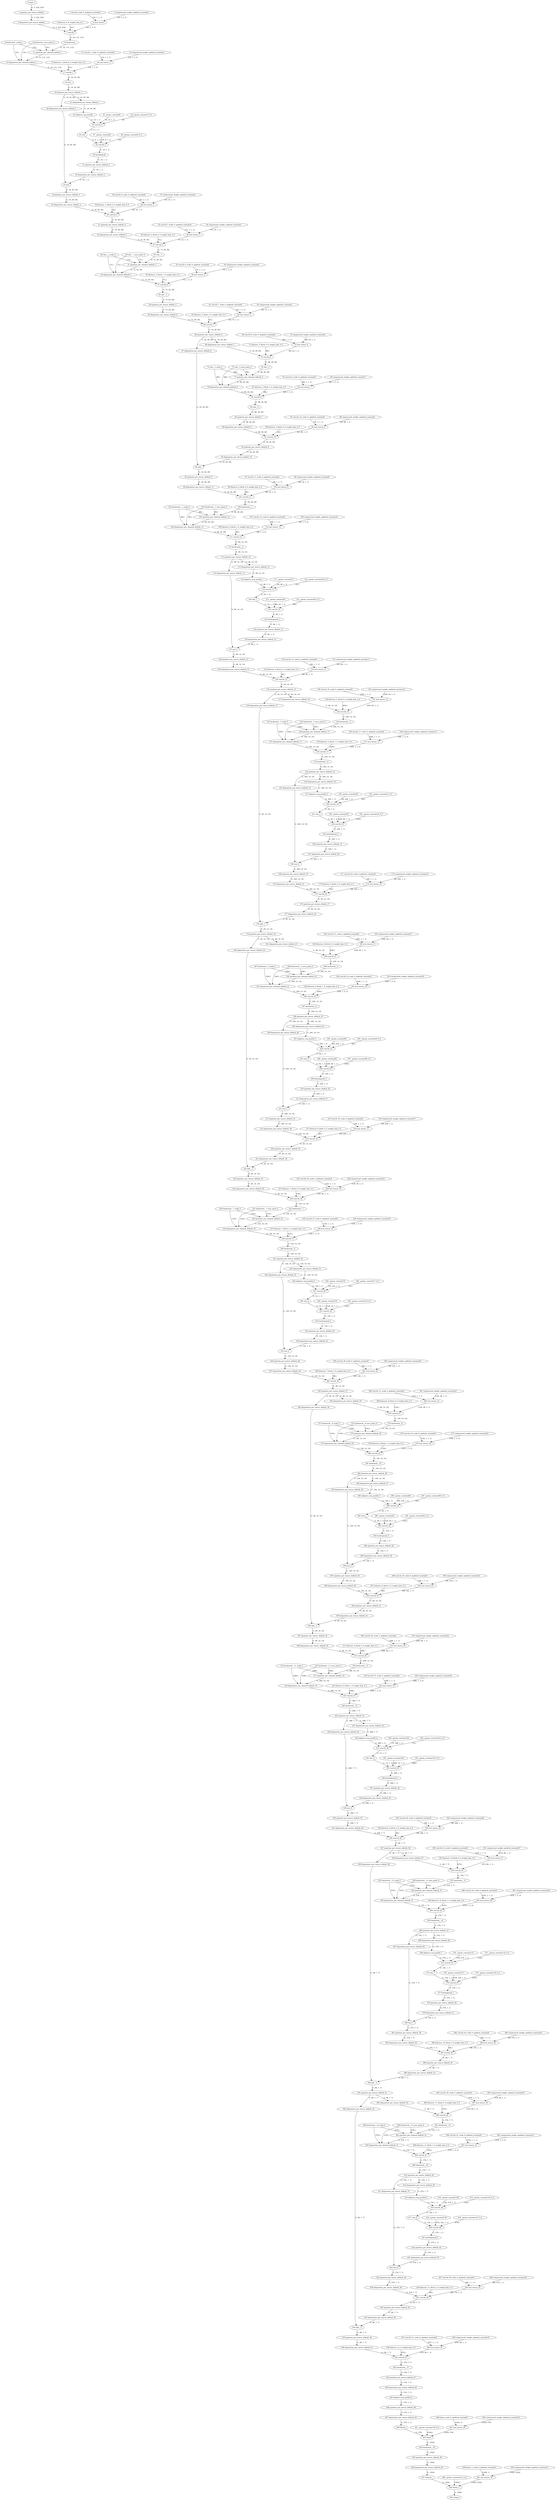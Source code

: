 strict digraph  {
"0 arg0_1" [id=0, type=input];
"1 quantize_per_tensor_default" [id=1, type=quantize_per_tensor];
"2 dequantize_per_tensor_default" [id=2, type=dequantize_per_tensor];
"3 conv2d_scale_0_updated_constant0" [id=3, type=get_attr];
"4 compressed_weight_updated_constant0" [id=4, type=get_attr];
"5 features_0_0_weight_bias_0_0" [id=5, type=get_attr];
"6 mul_tensor" [id=6, type=mul];
"7 conv2d" [id=7, type=conv2d];
"8 hardswish__scale_0" [id=8, type=get_attr];
"9 hardswish__zero_point_0" [id=9, type=get_attr];
"10 hardswish_" [id=10, type=hardswish_];
"11 quantize_per_channel_default_1" [id=11, type=quantize_per_channel];
"12 dequantize_per_channel_default_1" [id=12, type=dequantize_per_channel];
"13 conv2d_1_scale_0_updated_constant0" [id=13, type=get_attr];
"14 compressed_weight_updated_constant1" [id=14, type=get_attr];
"15 features_1_block_0_0_weight_bias_0_0" [id=15, type=get_attr];
"16 mul_tensor_1" [id=16, type=mul];
"17 conv2d_1" [id=17, type=conv2d];
"18 relu_" [id=18, type=relu_];
"19 quantize_per_tensor_default_1" [id=19, type=quantize_per_tensor];
"20 dequantize_per_tensor_default_2" [id=20, type=dequantize_per_tensor];
"21 dequantize_per_tensor_default_1" [id=21, type=dequantize_per_tensor];
"22 adaptive_avg_pool2d" [id=22, type=adaptive_avg_pool2d];
"23 _param_constant6" [id=23, type=get_attr];
"24 _param_constant7_0_0" [id=24, type=get_attr];
"25 conv2d_2" [id=25, type=conv2d];
"26 relu" [id=26, type=relu];
"27 _param_constant8" [id=27, type=get_attr];
"28 _param_constant9_0_0" [id=28, type=get_attr];
"29 conv2d_3" [id=29, type=conv2d];
"30 hardsigmoid" [id=30, type=hardsigmoid];
"31 quantize_per_tensor_default_2" [id=31, type=quantize_per_tensor];
"32 dequantize_per_tensor_default_3" [id=32, type=dequantize_per_tensor];
"33 mul" [id=33, type=mul];
"34 quantize_per_tensor_default_3" [id=34, type=quantize_per_tensor];
"35 dequantize_per_tensor_default_4" [id=35, type=dequantize_per_tensor];
"36 conv2d_4_scale_0_updated_constant0" [id=36, type=get_attr];
"37 compressed_weight_updated_constant2" [id=37, type=get_attr];
"38 features_1_block_2_0_weight_bias_0_0" [id=38, type=get_attr];
"39 mul_tensor_2" [id=39, type=mul];
"40 conv2d_4" [id=40, type=conv2d];
"41 quantize_per_tensor_default_4" [id=41, type=quantize_per_tensor];
"42 dequantize_per_tensor_default_5" [id=42, type=dequantize_per_tensor];
"43 conv2d_5_scale_0_updated_constant0" [id=43, type=get_attr];
"44 compressed_weight_updated_constant3" [id=44, type=get_attr];
"45 features_2_block_0_0_weight_bias_0_0" [id=45, type=get_attr];
"46 mul_tensor_3" [id=46, type=mul];
"47 conv2d_5" [id=47, type=conv2d];
"48 relu__1_scale_0" [id=48, type=get_attr];
"49 relu__1_zero_point_0" [id=49, type=get_attr];
"50 relu__1" [id=50, type=relu_];
"51 quantize_per_channel_default_5" [id=51, type=quantize_per_channel];
"52 dequantize_per_channel_default_5" [id=52, type=dequantize_per_channel];
"53 conv2d_6_scale_0_updated_constant0" [id=53, type=get_attr];
"54 compressed_weight_updated_constant4" [id=54, type=get_attr];
"55 features_2_block_1_0_weight_bias_0_0" [id=55, type=get_attr];
"56 mul_tensor_4" [id=56, type=mul];
"57 conv2d_6" [id=57, type=conv2d];
"58 relu__2" [id=58, type=relu_];
"59 quantize_per_tensor_default_5" [id=59, type=quantize_per_tensor];
"60 dequantize_per_tensor_default_6" [id=60, type=dequantize_per_tensor];
"61 conv2d_7_scale_0_updated_constant0" [id=61, type=get_attr];
"62 compressed_weight_updated_constant5" [id=62, type=get_attr];
"63 features_2_block_2_0_weight_bias_0_0" [id=63, type=get_attr];
"64 mul_tensor_5" [id=64, type=mul];
"65 conv2d_7" [id=65, type=conv2d];
"66 quantize_per_tensor_default_6" [id=66, type=quantize_per_tensor];
"67 dequantize_per_tensor_default_8" [id=67, type=dequantize_per_tensor];
"68 dequantize_per_tensor_default_7" [id=68, type=dequantize_per_tensor];
"69 conv2d_8_scale_0_updated_constant0" [id=69, type=get_attr];
"70 compressed_weight_updated_constant6" [id=70, type=get_attr];
"71 features_3_block_0_0_weight_bias_0_0" [id=71, type=get_attr];
"72 mul_tensor_6" [id=72, type=mul];
"73 conv2d_8" [id=73, type=conv2d];
"74 relu__3_scale_0" [id=74, type=get_attr];
"75 relu__3_zero_point_0" [id=75, type=get_attr];
"76 relu__3" [id=76, type=relu_];
"77 quantize_per_channel_default_9" [id=77, type=quantize_per_channel];
"78 dequantize_per_channel_default_9" [id=78, type=dequantize_per_channel];
"79 conv2d_9_scale_0_updated_constant0" [id=79, type=get_attr];
"80 compressed_weight_updated_constant7" [id=80, type=get_attr];
"81 features_3_block_1_0_weight_bias_0_0" [id=81, type=get_attr];
"82 mul_tensor_7" [id=82, type=mul];
"83 conv2d_9" [id=83, type=conv2d];
"84 relu__4" [id=84, type=relu_];
"85 quantize_per_tensor_default_7" [id=85, type=quantize_per_tensor];
"86 dequantize_per_tensor_default_9" [id=86, type=dequantize_per_tensor];
"87 conv2d_10_scale_0_updated_constant0" [id=87, type=get_attr];
"88 compressed_weight_updated_constant8" [id=88, type=get_attr];
"89 features_3_block_2_0_weight_bias_0_0" [id=89, type=get_attr];
"90 mul_tensor_8" [id=90, type=mul];
"91 conv2d_10" [id=91, type=conv2d];
"92 quantize_per_tensor_default_8" [id=92, type=quantize_per_tensor];
"93 dequantize_per_tensor_default_10" [id=93, type=dequantize_per_tensor];
"94 add_" [id=94, type=add_];
"95 quantize_per_tensor_default_9" [id=95, type=quantize_per_tensor];
"96 dequantize_per_tensor_default_11" [id=96, type=dequantize_per_tensor];
"97 conv2d_11_scale_0_updated_constant0" [id=97, type=get_attr];
"98 compressed_weight_updated_constant9" [id=98, type=get_attr];
"99 features_4_block_0_0_weight_bias_0_0" [id=99, type=get_attr];
"100 mul_tensor_9" [id=100, type=mul];
"101 conv2d_11" [id=101, type=conv2d];
"102 hardswish__1_scale_0" [id=102, type=get_attr];
"103 hardswish__1_zero_point_0" [id=103, type=get_attr];
"104 hardswish__1" [id=104, type=hardswish_];
"105 quantize_per_channel_default_13" [id=105, type=quantize_per_channel];
"106 dequantize_per_channel_default_13" [id=106, type=dequantize_per_channel];
"107 conv2d_12_scale_0_updated_constant0" [id=107, type=get_attr];
"108 compressed_weight_updated_constant10" [id=108, type=get_attr];
"109 features_4_block_1_0_weight_bias_0_0" [id=109, type=get_attr];
"110 mul_tensor_10" [id=110, type=mul];
"111 conv2d_12" [id=111, type=conv2d];
"112 hardswish__2" [id=112, type=hardswish_];
"113 quantize_per_tensor_default_10" [id=113, type=quantize_per_tensor];
"114 dequantize_per_tensor_default_13" [id=114, type=dequantize_per_tensor];
"115 dequantize_per_tensor_default_12" [id=115, type=dequantize_per_tensor];
"116 adaptive_avg_pool2d_1" [id=116, type=adaptive_avg_pool2d];
"117 _param_constant37" [id=117, type=get_attr];
"118 _param_constant38_0_0" [id=118, type=get_attr];
"119 conv2d_13" [id=119, type=conv2d];
"120 relu_1" [id=120, type=relu];
"121 _param_constant39" [id=121, type=get_attr];
"122 _param_constant40_0_0" [id=122, type=get_attr];
"123 conv2d_14" [id=123, type=conv2d];
"124 hardsigmoid_1" [id=124, type=hardsigmoid];
"125 quantize_per_tensor_default_11" [id=125, type=quantize_per_tensor];
"126 dequantize_per_tensor_default_14" [id=126, type=dequantize_per_tensor];
"127 mul_1" [id=127, type=mul];
"128 quantize_per_tensor_default_12" [id=128, type=quantize_per_tensor];
"129 dequantize_per_tensor_default_15" [id=129, type=dequantize_per_tensor];
"130 conv2d_15_scale_0_updated_constant0" [id=130, type=get_attr];
"131 compressed_weight_updated_constant11" [id=131, type=get_attr];
"132 features_4_block_3_0_weight_bias_0_0" [id=132, type=get_attr];
"133 mul_tensor_11" [id=133, type=mul];
"134 conv2d_15" [id=134, type=conv2d];
"135 quantize_per_tensor_default_13" [id=135, type=quantize_per_tensor];
"136 dequantize_per_tensor_default_17" [id=136, type=dequantize_per_tensor];
"137 dequantize_per_tensor_default_16" [id=137, type=dequantize_per_tensor];
"138 conv2d_16_scale_0_updated_constant0" [id=138, type=get_attr];
"139 compressed_weight_updated_constant12" [id=139, type=get_attr];
"140 features_5_block_0_0_weight_bias_0_0" [id=140, type=get_attr];
"141 mul_tensor_12" [id=141, type=mul];
"142 conv2d_16" [id=142, type=conv2d];
"143 hardswish__3_scale_0" [id=143, type=get_attr];
"144 hardswish__3_zero_point_0" [id=144, type=get_attr];
"145 hardswish__3" [id=145, type=hardswish_];
"146 quantize_per_channel_default_17" [id=146, type=quantize_per_channel];
"147 dequantize_per_channel_default_17" [id=147, type=dequantize_per_channel];
"148 conv2d_17_scale_0_updated_constant0" [id=148, type=get_attr];
"149 compressed_weight_updated_constant13" [id=149, type=get_attr];
"150 features_5_block_1_0_weight_bias_0_0" [id=150, type=get_attr];
"151 mul_tensor_13" [id=151, type=mul];
"152 conv2d_17" [id=152, type=conv2d];
"153 hardswish__4" [id=153, type=hardswish_];
"154 quantize_per_tensor_default_14" [id=154, type=quantize_per_tensor];
"155 dequantize_per_tensor_default_19" [id=155, type=dequantize_per_tensor];
"156 dequantize_per_tensor_default_18" [id=156, type=dequantize_per_tensor];
"157 adaptive_avg_pool2d_2" [id=157, type=adaptive_avg_pool2d];
"158 _param_constant50" [id=158, type=get_attr];
"159 _param_constant51_0_0" [id=159, type=get_attr];
"160 conv2d_18" [id=160, type=conv2d];
"161 relu_2" [id=161, type=relu];
"162 _param_constant52" [id=162, type=get_attr];
"163 _param_constant53_0_0" [id=163, type=get_attr];
"164 conv2d_19" [id=164, type=conv2d];
"165 hardsigmoid_2" [id=165, type=hardsigmoid];
"166 quantize_per_tensor_default_15" [id=166, type=quantize_per_tensor];
"167 dequantize_per_tensor_default_20" [id=167, type=dequantize_per_tensor];
"168 mul_2" [id=168, type=mul];
"169 quantize_per_tensor_default_16" [id=169, type=quantize_per_tensor];
"170 dequantize_per_tensor_default_21" [id=170, type=dequantize_per_tensor];
"171 conv2d_20_scale_0_updated_constant0" [id=171, type=get_attr];
"172 compressed_weight_updated_constant14" [id=172, type=get_attr];
"173 features_5_block_3_0_weight_bias_0_0" [id=173, type=get_attr];
"174 mul_tensor_14" [id=174, type=mul];
"175 conv2d_20" [id=175, type=conv2d];
"176 quantize_per_tensor_default_17" [id=176, type=quantize_per_tensor];
"177 dequantize_per_tensor_default_22" [id=177, type=dequantize_per_tensor];
"178 add__1" [id=178, type=add_];
"179 quantize_per_tensor_default_18" [id=179, type=quantize_per_tensor];
"180 dequantize_per_tensor_default_24" [id=180, type=dequantize_per_tensor];
"181 dequantize_per_tensor_default_23" [id=181, type=dequantize_per_tensor];
"182 conv2d_21_scale_0_updated_constant0" [id=182, type=get_attr];
"183 compressed_weight_updated_constant15" [id=183, type=get_attr];
"184 features_6_block_0_0_weight_bias_0_0" [id=184, type=get_attr];
"185 mul_tensor_15" [id=185, type=mul];
"186 conv2d_21" [id=186, type=conv2d];
"187 hardswish__5_scale_0" [id=187, type=get_attr];
"188 hardswish__5_zero_point_0" [id=188, type=get_attr];
"189 hardswish__5" [id=189, type=hardswish_];
"190 quantize_per_channel_default_21" [id=190, type=quantize_per_channel];
"191 dequantize_per_channel_default_21" [id=191, type=dequantize_per_channel];
"192 conv2d_22_scale_0_updated_constant0" [id=192, type=get_attr];
"193 compressed_weight_updated_constant16" [id=193, type=get_attr];
"194 features_6_block_1_0_weight_bias_0_0" [id=194, type=get_attr];
"195 mul_tensor_16" [id=195, type=mul];
"196 conv2d_22" [id=196, type=conv2d];
"197 hardswish__6" [id=197, type=hardswish_];
"198 quantize_per_tensor_default_19" [id=198, type=quantize_per_tensor];
"199 dequantize_per_tensor_default_26" [id=199, type=dequantize_per_tensor];
"200 dequantize_per_tensor_default_25" [id=200, type=dequantize_per_tensor];
"201 adaptive_avg_pool2d_3" [id=201, type=adaptive_avg_pool2d];
"202 _param_constant63" [id=202, type=get_attr];
"203 _param_constant64_0_0" [id=203, type=get_attr];
"204 conv2d_23" [id=204, type=conv2d];
"205 relu_3" [id=205, type=relu];
"206 _param_constant65" [id=206, type=get_attr];
"207 _param_constant66_0_0" [id=207, type=get_attr];
"208 conv2d_24" [id=208, type=conv2d];
"209 hardsigmoid_3" [id=209, type=hardsigmoid];
"210 quantize_per_tensor_default_20" [id=210, type=quantize_per_tensor];
"211 dequantize_per_tensor_default_27" [id=211, type=dequantize_per_tensor];
"212 mul_3" [id=212, type=mul];
"213 quantize_per_tensor_default_21" [id=213, type=quantize_per_tensor];
"214 dequantize_per_tensor_default_28" [id=214, type=dequantize_per_tensor];
"215 conv2d_25_scale_0_updated_constant0" [id=215, type=get_attr];
"216 compressed_weight_updated_constant17" [id=216, type=get_attr];
"217 features_6_block_3_0_weight_bias_0_0" [id=217, type=get_attr];
"218 mul_tensor_17" [id=218, type=mul];
"219 conv2d_25" [id=219, type=conv2d];
"220 quantize_per_tensor_default_22" [id=220, type=quantize_per_tensor];
"221 dequantize_per_tensor_default_29" [id=221, type=dequantize_per_tensor];
"222 add__2" [id=222, type=add_];
"223 quantize_per_tensor_default_23" [id=223, type=quantize_per_tensor];
"224 dequantize_per_tensor_default_30" [id=224, type=dequantize_per_tensor];
"225 conv2d_26_scale_0_updated_constant0" [id=225, type=get_attr];
"226 compressed_weight_updated_constant18" [id=226, type=get_attr];
"227 features_7_block_0_0_weight_bias_0_0" [id=227, type=get_attr];
"228 mul_tensor_18" [id=228, type=mul];
"229 conv2d_26" [id=229, type=conv2d];
"230 hardswish__7_scale_0" [id=230, type=get_attr];
"231 hardswish__7_zero_point_0" [id=231, type=get_attr];
"232 hardswish__7" [id=232, type=hardswish_];
"233 quantize_per_channel_default_25" [id=233, type=quantize_per_channel];
"234 dequantize_per_channel_default_25" [id=234, type=dequantize_per_channel];
"235 conv2d_27_scale_0_updated_constant0" [id=235, type=get_attr];
"236 compressed_weight_updated_constant19" [id=236, type=get_attr];
"237 features_7_block_1_0_weight_bias_0_0" [id=237, type=get_attr];
"238 mul_tensor_19" [id=238, type=mul];
"239 conv2d_27" [id=239, type=conv2d];
"240 hardswish__8" [id=240, type=hardswish_];
"241 quantize_per_tensor_default_24" [id=241, type=quantize_per_tensor];
"242 dequantize_per_tensor_default_32" [id=242, type=dequantize_per_tensor];
"243 dequantize_per_tensor_default_31" [id=243, type=dequantize_per_tensor];
"244 adaptive_avg_pool2d_4" [id=244, type=adaptive_avg_pool2d];
"245 _param_constant76" [id=245, type=get_attr];
"246 _param_constant77_0_0" [id=246, type=get_attr];
"247 conv2d_28" [id=247, type=conv2d];
"248 relu_4" [id=248, type=relu];
"249 _param_constant78" [id=249, type=get_attr];
"250 _param_constant79_0_0" [id=250, type=get_attr];
"251 conv2d_29" [id=251, type=conv2d];
"252 hardsigmoid_4" [id=252, type=hardsigmoid];
"253 quantize_per_tensor_default_25" [id=253, type=quantize_per_tensor];
"254 dequantize_per_tensor_default_33" [id=254, type=dequantize_per_tensor];
"255 mul_4" [id=255, type=mul];
"256 quantize_per_tensor_default_26" [id=256, type=quantize_per_tensor];
"257 dequantize_per_tensor_default_34" [id=257, type=dequantize_per_tensor];
"258 conv2d_30_scale_0_updated_constant0" [id=258, type=get_attr];
"259 compressed_weight_updated_constant20" [id=259, type=get_attr];
"260 features_7_block_3_0_weight_bias_0_0" [id=260, type=get_attr];
"261 mul_tensor_20" [id=261, type=mul];
"262 conv2d_30" [id=262, type=conv2d];
"263 quantize_per_tensor_default_27" [id=263, type=quantize_per_tensor];
"264 dequantize_per_tensor_default_36" [id=264, type=dequantize_per_tensor];
"265 dequantize_per_tensor_default_35" [id=265, type=dequantize_per_tensor];
"266 conv2d_31_scale_0_updated_constant0" [id=266, type=get_attr];
"267 compressed_weight_updated_constant21" [id=267, type=get_attr];
"268 features_8_block_0_0_weight_bias_0_0" [id=268, type=get_attr];
"269 mul_tensor_21" [id=269, type=mul];
"270 conv2d_31" [id=270, type=conv2d];
"271 hardswish__9_scale_0" [id=271, type=get_attr];
"272 hardswish__9_zero_point_0" [id=272, type=get_attr];
"273 hardswish__9" [id=273, type=hardswish_];
"274 quantize_per_channel_default_29" [id=274, type=quantize_per_channel];
"275 dequantize_per_channel_default_29" [id=275, type=dequantize_per_channel];
"276 conv2d_32_scale_0_updated_constant0" [id=276, type=get_attr];
"277 compressed_weight_updated_constant22" [id=277, type=get_attr];
"278 features_8_block_1_0_weight_bias_0_0" [id=278, type=get_attr];
"279 mul_tensor_22" [id=279, type=mul];
"280 conv2d_32" [id=280, type=conv2d];
"281 hardswish__10" [id=281, type=hardswish_];
"282 quantize_per_tensor_default_28" [id=282, type=quantize_per_tensor];
"283 dequantize_per_tensor_default_38" [id=283, type=dequantize_per_tensor];
"284 dequantize_per_tensor_default_37" [id=284, type=dequantize_per_tensor];
"285 adaptive_avg_pool2d_5" [id=285, type=adaptive_avg_pool2d];
"286 _param_constant89" [id=286, type=get_attr];
"287 _param_constant90_0_0" [id=287, type=get_attr];
"288 conv2d_33" [id=288, type=conv2d];
"289 relu_5" [id=289, type=relu];
"290 _param_constant91" [id=290, type=get_attr];
"291 _param_constant92_0_0" [id=291, type=get_attr];
"292 conv2d_34" [id=292, type=conv2d];
"293 hardsigmoid_5" [id=293, type=hardsigmoid];
"294 quantize_per_tensor_default_29" [id=294, type=quantize_per_tensor];
"295 dequantize_per_tensor_default_39" [id=295, type=dequantize_per_tensor];
"296 mul_5" [id=296, type=mul];
"297 quantize_per_tensor_default_30" [id=297, type=quantize_per_tensor];
"298 dequantize_per_tensor_default_40" [id=298, type=dequantize_per_tensor];
"299 conv2d_35_scale_0_updated_constant0" [id=299, type=get_attr];
"300 compressed_weight_updated_constant23" [id=300, type=get_attr];
"301 features_8_block_3_0_weight_bias_0_0" [id=301, type=get_attr];
"302 mul_tensor_23" [id=302, type=mul];
"303 conv2d_35" [id=303, type=conv2d];
"304 quantize_per_tensor_default_31" [id=304, type=quantize_per_tensor];
"305 dequantize_per_tensor_default_41" [id=305, type=dequantize_per_tensor];
"306 add__3" [id=306, type=add_];
"307 quantize_per_tensor_default_32" [id=307, type=quantize_per_tensor];
"308 dequantize_per_tensor_default_42" [id=308, type=dequantize_per_tensor];
"309 conv2d_36_scale_0_updated_constant0" [id=309, type=get_attr];
"310 compressed_weight_updated_constant24" [id=310, type=get_attr];
"311 features_9_block_0_0_weight_bias_0_0" [id=311, type=get_attr];
"312 mul_tensor_24" [id=312, type=mul];
"313 conv2d_36" [id=313, type=conv2d];
"314 hardswish__11_scale_0" [id=314, type=get_attr];
"315 hardswish__11_zero_point_0" [id=315, type=get_attr];
"316 hardswish__11" [id=316, type=hardswish_];
"317 quantize_per_channel_default_33" [id=317, type=quantize_per_channel];
"318 dequantize_per_channel_default_33" [id=318, type=dequantize_per_channel];
"319 conv2d_37_scale_0_updated_constant0" [id=319, type=get_attr];
"320 compressed_weight_updated_constant25" [id=320, type=get_attr];
"321 features_9_block_1_0_weight_bias_0_0" [id=321, type=get_attr];
"322 mul_tensor_25" [id=322, type=mul];
"323 conv2d_37" [id=323, type=conv2d];
"324 hardswish__12" [id=324, type=hardswish_];
"325 quantize_per_tensor_default_33" [id=325, type=quantize_per_tensor];
"326 dequantize_per_tensor_default_44" [id=326, type=dequantize_per_tensor];
"327 dequantize_per_tensor_default_43" [id=327, type=dequantize_per_tensor];
"328 adaptive_avg_pool2d_6" [id=328, type=adaptive_avg_pool2d];
"329 _param_constant102" [id=329, type=get_attr];
"330 _param_constant103_0_0" [id=330, type=get_attr];
"331 conv2d_38" [id=331, type=conv2d];
"332 relu_6" [id=332, type=relu];
"333 _param_constant104" [id=333, type=get_attr];
"334 _param_constant105_0_0" [id=334, type=get_attr];
"335 conv2d_39" [id=335, type=conv2d];
"336 hardsigmoid_6" [id=336, type=hardsigmoid];
"337 quantize_per_tensor_default_34" [id=337, type=quantize_per_tensor];
"338 dequantize_per_tensor_default_45" [id=338, type=dequantize_per_tensor];
"339 mul_6" [id=339, type=mul];
"340 quantize_per_tensor_default_35" [id=340, type=quantize_per_tensor];
"341 dequantize_per_tensor_default_46" [id=341, type=dequantize_per_tensor];
"342 conv2d_40_scale_0_updated_constant0" [id=342, type=get_attr];
"343 compressed_weight_updated_constant26" [id=343, type=get_attr];
"344 features_9_block_3_0_weight_bias_0_0" [id=344, type=get_attr];
"345 mul_tensor_26" [id=345, type=mul];
"346 conv2d_40" [id=346, type=conv2d];
"347 quantize_per_tensor_default_36" [id=347, type=quantize_per_tensor];
"348 dequantize_per_tensor_default_48" [id=348, type=dequantize_per_tensor];
"349 dequantize_per_tensor_default_47" [id=349, type=dequantize_per_tensor];
"350 conv2d_41_scale_0_updated_constant0" [id=350, type=get_attr];
"351 compressed_weight_updated_constant27" [id=351, type=get_attr];
"352 features_10_block_0_0_weight_bias_0_0" [id=352, type=get_attr];
"353 mul_tensor_27" [id=353, type=mul];
"354 conv2d_41" [id=354, type=conv2d];
"355 hardswish__13_scale_0" [id=355, type=get_attr];
"356 hardswish__13_zero_point_0" [id=356, type=get_attr];
"357 hardswish__13" [id=357, type=hardswish_];
"358 quantize_per_channel_default_37" [id=358, type=quantize_per_channel];
"359 dequantize_per_channel_default_37" [id=359, type=dequantize_per_channel];
"360 conv2d_42_scale_0_updated_constant0" [id=360, type=get_attr];
"361 compressed_weight_updated_constant28" [id=361, type=get_attr];
"362 features_10_block_1_0_weight_bias_0_0" [id=362, type=get_attr];
"363 mul_tensor_28" [id=363, type=mul];
"364 conv2d_42" [id=364, type=conv2d];
"365 hardswish__14" [id=365, type=hardswish_];
"366 quantize_per_tensor_default_37" [id=366, type=quantize_per_tensor];
"367 dequantize_per_tensor_default_50" [id=367, type=dequantize_per_tensor];
"368 dequantize_per_tensor_default_49" [id=368, type=dequantize_per_tensor];
"369 adaptive_avg_pool2d_7" [id=369, type=adaptive_avg_pool2d];
"370 _param_constant115" [id=370, type=get_attr];
"371 _param_constant116_0_0" [id=371, type=get_attr];
"372 conv2d_43" [id=372, type=conv2d];
"373 relu_7" [id=373, type=relu];
"374 _param_constant117" [id=374, type=get_attr];
"375 _param_constant118_0_0" [id=375, type=get_attr];
"376 conv2d_44" [id=376, type=conv2d];
"377 hardsigmoid_7" [id=377, type=hardsigmoid];
"378 quantize_per_tensor_default_38" [id=378, type=quantize_per_tensor];
"379 dequantize_per_tensor_default_51" [id=379, type=dequantize_per_tensor];
"380 mul_7" [id=380, type=mul];
"381 quantize_per_tensor_default_39" [id=381, type=quantize_per_tensor];
"382 dequantize_per_tensor_default_52" [id=382, type=dequantize_per_tensor];
"383 conv2d_45_scale_0_updated_constant0" [id=383, type=get_attr];
"384 compressed_weight_updated_constant29" [id=384, type=get_attr];
"385 features_10_block_3_0_weight_bias_0_0" [id=385, type=get_attr];
"386 mul_tensor_29" [id=386, type=mul];
"387 conv2d_45" [id=387, type=conv2d];
"388 quantize_per_tensor_default_40" [id=388, type=quantize_per_tensor];
"389 dequantize_per_tensor_default_53" [id=389, type=dequantize_per_tensor];
"390 add__4" [id=390, type=add_];
"391 quantize_per_tensor_default_41" [id=391, type=quantize_per_tensor];
"392 dequantize_per_tensor_default_55" [id=392, type=dequantize_per_tensor];
"393 dequantize_per_tensor_default_54" [id=393, type=dequantize_per_tensor];
"394 conv2d_46_scale_0_updated_constant0" [id=394, type=get_attr];
"395 compressed_weight_updated_constant30" [id=395, type=get_attr];
"396 features_11_block_0_0_weight_bias_0_0" [id=396, type=get_attr];
"397 mul_tensor_30" [id=397, type=mul];
"398 conv2d_46" [id=398, type=conv2d];
"399 hardswish__15_scale_0" [id=399, type=get_attr];
"400 hardswish__15_zero_point_0" [id=400, type=get_attr];
"401 hardswish__15" [id=401, type=hardswish_];
"402 quantize_per_channel_default_41" [id=402, type=quantize_per_channel];
"403 dequantize_per_channel_default_41" [id=403, type=dequantize_per_channel];
"404 conv2d_47_scale_0_updated_constant0" [id=404, type=get_attr];
"405 compressed_weight_updated_constant31" [id=405, type=get_attr];
"406 features_11_block_1_0_weight_bias_0_0" [id=406, type=get_attr];
"407 mul_tensor_31" [id=407, type=mul];
"408 conv2d_47" [id=408, type=conv2d];
"409 hardswish__16" [id=409, type=hardswish_];
"410 quantize_per_tensor_default_42" [id=410, type=quantize_per_tensor];
"411 dequantize_per_tensor_default_57" [id=411, type=dequantize_per_tensor];
"412 dequantize_per_tensor_default_56" [id=412, type=dequantize_per_tensor];
"413 adaptive_avg_pool2d_8" [id=413, type=adaptive_avg_pool2d];
"414 _param_constant128" [id=414, type=get_attr];
"415 _param_constant129_0_0" [id=415, type=get_attr];
"416 conv2d_48" [id=416, type=conv2d];
"417 relu_8" [id=417, type=relu];
"418 _param_constant130" [id=418, type=get_attr];
"419 _param_constant131_0_0" [id=419, type=get_attr];
"420 conv2d_49" [id=420, type=conv2d];
"421 hardsigmoid_8" [id=421, type=hardsigmoid];
"422 quantize_per_tensor_default_43" [id=422, type=quantize_per_tensor];
"423 dequantize_per_tensor_default_58" [id=423, type=dequantize_per_tensor];
"424 mul_8" [id=424, type=mul];
"425 quantize_per_tensor_default_44" [id=425, type=quantize_per_tensor];
"426 dequantize_per_tensor_default_59" [id=426, type=dequantize_per_tensor];
"427 conv2d_50_scale_0_updated_constant0" [id=427, type=get_attr];
"428 compressed_weight_updated_constant32" [id=428, type=get_attr];
"429 features_11_block_3_0_weight_bias_0_0" [id=429, type=get_attr];
"430 mul_tensor_32" [id=430, type=mul];
"431 conv2d_50" [id=431, type=conv2d];
"432 quantize_per_tensor_default_45" [id=432, type=quantize_per_tensor];
"433 dequantize_per_tensor_default_60" [id=433, type=dequantize_per_tensor];
"434 add__5" [id=434, type=add_];
"435 quantize_per_tensor_default_46" [id=435, type=quantize_per_tensor];
"436 dequantize_per_tensor_default_61" [id=436, type=dequantize_per_tensor];
"437 conv2d_51_scale_0_updated_constant0" [id=437, type=get_attr];
"438 compressed_weight_updated_constant33" [id=438, type=get_attr];
"439 features_12_0_weight_bias_0_0" [id=439, type=get_attr];
"440 mul_tensor_33" [id=440, type=mul];
"441 conv2d_51" [id=441, type=conv2d];
"442 hardswish__17" [id=442, type=hardswish_];
"443 quantize_per_tensor_default_47" [id=443, type=quantize_per_tensor];
"444 dequantize_per_tensor_default_62" [id=444, type=dequantize_per_tensor];
"445 adaptive_avg_pool2d_9" [id=445, type=adaptive_avg_pool2d];
"446 quantize_per_tensor_default_48" [id=446, type=quantize_per_tensor];
"447 dequantize_per_tensor_default_63" [id=447, type=dequantize_per_tensor];
"448 flatten" [id=448, type=flatten];
"449 linear_scale_0_updated_constant0" [id=449, type=get_attr];
"450 compressed_weight_updated_constant34" [id=450, type=get_attr];
"451 _param_constant139_0_0" [id=451, type=get_attr];
"452 mul_tensor_34" [id=452, type=mul];
"453 linear" [id=453, type=linear];
"454 hardswish__18" [id=454, type=hardswish_];
"455 quantize_per_tensor_default_49" [id=455, type=quantize_per_tensor];
"456 dequantize_per_tensor_default_64" [id=456, type=dequantize_per_tensor];
"457 dropout_" [id=457, type=dropout_];
"458 linear_1_scale_0_updated_constant0" [id=458, type=get_attr];
"459 compressed_weight_updated_constant35" [id=459, type=get_attr];
"460 _param_constant141_0_0" [id=460, type=get_attr];
"461 mul_tensor_35" [id=461, type=mul];
"462 linear_1" [id=462, type=linear];
"463 output" [id=463, type=output];
"0 arg0_1" -> "1 quantize_per_tensor_default"  [label="(1, 3, 224, 224)", style=solid];
"1 quantize_per_tensor_default" -> "2 dequantize_per_tensor_default"  [label="(1, 3, 224, 224)", style=solid];
"2 dequantize_per_tensor_default" -> "7 conv2d"  [label="(1, 3, 224, 224)", style=solid];
"3 conv2d_scale_0_updated_constant0" -> "6 mul_tensor"  [label="(16, 1, 1, 1)", style=solid];
"4 compressed_weight_updated_constant0" -> "6 mul_tensor"  [label="(16, 3, 3, 3)", style=solid];
"5 features_0_0_weight_bias_0_0" -> "7 conv2d"  [label="(16,)", style=solid];
"6 mul_tensor" -> "7 conv2d"  [label="(16, 3, 3, 3)", style=solid];
"7 conv2d" -> "10 hardswish_"  [label="(1, 16, 112, 112)", style=solid];
"8 hardswish__scale_0" -> "11 quantize_per_channel_default_1"  [label="(16,)", style=solid];
"8 hardswish__scale_0" -> "12 dequantize_per_channel_default_1"  [label="(16,)", style=solid];
"9 hardswish__zero_point_0" -> "11 quantize_per_channel_default_1"  [label="(16,)", style=solid];
"9 hardswish__zero_point_0" -> "12 dequantize_per_channel_default_1"  [label="(16,)", style=solid];
"10 hardswish_" -> "11 quantize_per_channel_default_1"  [label="(1, 16, 112, 112)", style=solid];
"11 quantize_per_channel_default_1" -> "12 dequantize_per_channel_default_1"  [label="(1, 16, 112, 112)", style=solid];
"12 dequantize_per_channel_default_1" -> "17 conv2d_1"  [label="(1, 16, 112, 112)", style=solid];
"13 conv2d_1_scale_0_updated_constant0" -> "16 mul_tensor_1"  [label="(16, 1, 1, 1)", style=solid];
"14 compressed_weight_updated_constant1" -> "16 mul_tensor_1"  [label="(16, 1, 3, 3)", style=solid];
"15 features_1_block_0_0_weight_bias_0_0" -> "17 conv2d_1"  [label="(16,)", style=solid];
"16 mul_tensor_1" -> "17 conv2d_1"  [label="(16, 1, 3, 3)", style=solid];
"17 conv2d_1" -> "18 relu_"  [label="(1, 16, 56, 56)", style=solid];
"18 relu_" -> "19 quantize_per_tensor_default_1"  [label="(1, 16, 56, 56)", style=solid];
"19 quantize_per_tensor_default_1" -> "20 dequantize_per_tensor_default_2"  [label="(1, 16, 56, 56)", style=solid];
"19 quantize_per_tensor_default_1" -> "21 dequantize_per_tensor_default_1"  [label="(1, 16, 56, 56)", style=solid];
"20 dequantize_per_tensor_default_2" -> "33 mul"  [label="(1, 16, 56, 56)", style=solid];
"21 dequantize_per_tensor_default_1" -> "22 adaptive_avg_pool2d"  [label="(1, 16, 56, 56)", style=solid];
"22 adaptive_avg_pool2d" -> "25 conv2d_2"  [label="(1, 16, 1, 1)", style=solid];
"23 _param_constant6" -> "25 conv2d_2"  [label="(8, 16, 1, 1)", style=solid];
"24 _param_constant7_0_0" -> "25 conv2d_2"  [label="(8,)", style=solid];
"25 conv2d_2" -> "26 relu"  [label="(1, 8, 1, 1)", style=solid];
"26 relu" -> "29 conv2d_3"  [label="(1, 8, 1, 1)", style=solid];
"27 _param_constant8" -> "29 conv2d_3"  [label="(16, 8, 1, 1)", style=solid];
"28 _param_constant9_0_0" -> "29 conv2d_3"  [label="(16,)", style=solid];
"29 conv2d_3" -> "30 hardsigmoid"  [label="(1, 16, 1, 1)", style=solid];
"30 hardsigmoid" -> "31 quantize_per_tensor_default_2"  [label="(1, 16, 1, 1)", style=solid];
"31 quantize_per_tensor_default_2" -> "32 dequantize_per_tensor_default_3"  [label="(1, 16, 1, 1)", style=solid];
"32 dequantize_per_tensor_default_3" -> "33 mul"  [label="(1, 16, 1, 1)", style=solid];
"33 mul" -> "34 quantize_per_tensor_default_3"  [label="(1, 16, 56, 56)", style=solid];
"34 quantize_per_tensor_default_3" -> "35 dequantize_per_tensor_default_4"  [label="(1, 16, 56, 56)", style=solid];
"35 dequantize_per_tensor_default_4" -> "40 conv2d_4"  [label="(1, 16, 56, 56)", style=solid];
"36 conv2d_4_scale_0_updated_constant0" -> "39 mul_tensor_2"  [label="(16, 1, 1, 1)", style=solid];
"37 compressed_weight_updated_constant2" -> "39 mul_tensor_2"  [label="(16, 16, 1, 1)", style=solid];
"38 features_1_block_2_0_weight_bias_0_0" -> "40 conv2d_4"  [label="(16,)", style=solid];
"39 mul_tensor_2" -> "40 conv2d_4"  [label="(16, 16, 1, 1)", style=solid];
"40 conv2d_4" -> "41 quantize_per_tensor_default_4"  [label="(1, 16, 56, 56)", style=solid];
"41 quantize_per_tensor_default_4" -> "42 dequantize_per_tensor_default_5"  [label="(1, 16, 56, 56)", style=solid];
"42 dequantize_per_tensor_default_5" -> "47 conv2d_5"  [label="(1, 16, 56, 56)", style=solid];
"43 conv2d_5_scale_0_updated_constant0" -> "46 mul_tensor_3"  [label="(72, 1, 1, 1)", style=solid];
"44 compressed_weight_updated_constant3" -> "46 mul_tensor_3"  [label="(72, 16, 1, 1)", style=solid];
"45 features_2_block_0_0_weight_bias_0_0" -> "47 conv2d_5"  [label="(72,)", style=solid];
"46 mul_tensor_3" -> "47 conv2d_5"  [label="(72, 16, 1, 1)", style=solid];
"47 conv2d_5" -> "50 relu__1"  [label="(1, 72, 56, 56)", style=solid];
"48 relu__1_scale_0" -> "51 quantize_per_channel_default_5"  [label="(72,)", style=solid];
"48 relu__1_scale_0" -> "52 dequantize_per_channel_default_5"  [label="(72,)", style=solid];
"49 relu__1_zero_point_0" -> "51 quantize_per_channel_default_5"  [label="(72,)", style=solid];
"49 relu__1_zero_point_0" -> "52 dequantize_per_channel_default_5"  [label="(72,)", style=solid];
"50 relu__1" -> "51 quantize_per_channel_default_5"  [label="(1, 72, 56, 56)", style=solid];
"51 quantize_per_channel_default_5" -> "52 dequantize_per_channel_default_5"  [label="(1, 72, 56, 56)", style=solid];
"52 dequantize_per_channel_default_5" -> "57 conv2d_6"  [label="(1, 72, 56, 56)", style=solid];
"53 conv2d_6_scale_0_updated_constant0" -> "56 mul_tensor_4"  [label="(72, 1, 1, 1)", style=solid];
"54 compressed_weight_updated_constant4" -> "56 mul_tensor_4"  [label="(72, 1, 3, 3)", style=solid];
"55 features_2_block_1_0_weight_bias_0_0" -> "57 conv2d_6"  [label="(72,)", style=solid];
"56 mul_tensor_4" -> "57 conv2d_6"  [label="(72, 1, 3, 3)", style=solid];
"57 conv2d_6" -> "58 relu__2"  [label="(1, 72, 28, 28)", style=solid];
"58 relu__2" -> "59 quantize_per_tensor_default_5"  [label="(1, 72, 28, 28)", style=solid];
"59 quantize_per_tensor_default_5" -> "60 dequantize_per_tensor_default_6"  [label="(1, 72, 28, 28)", style=solid];
"60 dequantize_per_tensor_default_6" -> "65 conv2d_7"  [label="(1, 72, 28, 28)", style=solid];
"61 conv2d_7_scale_0_updated_constant0" -> "64 mul_tensor_5"  [label="(24, 1, 1, 1)", style=solid];
"62 compressed_weight_updated_constant5" -> "64 mul_tensor_5"  [label="(24, 72, 1, 1)", style=solid];
"63 features_2_block_2_0_weight_bias_0_0" -> "65 conv2d_7"  [label="(24,)", style=solid];
"64 mul_tensor_5" -> "65 conv2d_7"  [label="(24, 72, 1, 1)", style=solid];
"65 conv2d_7" -> "66 quantize_per_tensor_default_6"  [label="(1, 24, 28, 28)", style=solid];
"66 quantize_per_tensor_default_6" -> "67 dequantize_per_tensor_default_8"  [label="(1, 24, 28, 28)", style=solid];
"66 quantize_per_tensor_default_6" -> "68 dequantize_per_tensor_default_7"  [label="(1, 24, 28, 28)", style=solid];
"67 dequantize_per_tensor_default_8" -> "94 add_"  [label="(1, 24, 28, 28)", style=solid];
"68 dequantize_per_tensor_default_7" -> "73 conv2d_8"  [label="(1, 24, 28, 28)", style=solid];
"69 conv2d_8_scale_0_updated_constant0" -> "72 mul_tensor_6"  [label="(88, 1, 1, 1)", style=solid];
"70 compressed_weight_updated_constant6" -> "72 mul_tensor_6"  [label="(88, 24, 1, 1)", style=solid];
"71 features_3_block_0_0_weight_bias_0_0" -> "73 conv2d_8"  [label="(88,)", style=solid];
"72 mul_tensor_6" -> "73 conv2d_8"  [label="(88, 24, 1, 1)", style=solid];
"73 conv2d_8" -> "76 relu__3"  [label="(1, 88, 28, 28)", style=solid];
"74 relu__3_scale_0" -> "77 quantize_per_channel_default_9"  [label="(88,)", style=solid];
"74 relu__3_scale_0" -> "78 dequantize_per_channel_default_9"  [label="(88,)", style=solid];
"75 relu__3_zero_point_0" -> "77 quantize_per_channel_default_9"  [label="(88,)", style=solid];
"75 relu__3_zero_point_0" -> "78 dequantize_per_channel_default_9"  [label="(88,)", style=solid];
"76 relu__3" -> "77 quantize_per_channel_default_9"  [label="(1, 88, 28, 28)", style=solid];
"77 quantize_per_channel_default_9" -> "78 dequantize_per_channel_default_9"  [label="(1, 88, 28, 28)", style=solid];
"78 dequantize_per_channel_default_9" -> "83 conv2d_9"  [label="(1, 88, 28, 28)", style=solid];
"79 conv2d_9_scale_0_updated_constant0" -> "82 mul_tensor_7"  [label="(88, 1, 1, 1)", style=solid];
"80 compressed_weight_updated_constant7" -> "82 mul_tensor_7"  [label="(88, 1, 3, 3)", style=solid];
"81 features_3_block_1_0_weight_bias_0_0" -> "83 conv2d_9"  [label="(88,)", style=solid];
"82 mul_tensor_7" -> "83 conv2d_9"  [label="(88, 1, 3, 3)", style=solid];
"83 conv2d_9" -> "84 relu__4"  [label="(1, 88, 28, 28)", style=solid];
"84 relu__4" -> "85 quantize_per_tensor_default_7"  [label="(1, 88, 28, 28)", style=solid];
"85 quantize_per_tensor_default_7" -> "86 dequantize_per_tensor_default_9"  [label="(1, 88, 28, 28)", style=solid];
"86 dequantize_per_tensor_default_9" -> "91 conv2d_10"  [label="(1, 88, 28, 28)", style=solid];
"87 conv2d_10_scale_0_updated_constant0" -> "90 mul_tensor_8"  [label="(24, 1, 1, 1)", style=solid];
"88 compressed_weight_updated_constant8" -> "90 mul_tensor_8"  [label="(24, 88, 1, 1)", style=solid];
"89 features_3_block_2_0_weight_bias_0_0" -> "91 conv2d_10"  [label="(24,)", style=solid];
"90 mul_tensor_8" -> "91 conv2d_10"  [label="(24, 88, 1, 1)", style=solid];
"91 conv2d_10" -> "92 quantize_per_tensor_default_8"  [label="(1, 24, 28, 28)", style=solid];
"92 quantize_per_tensor_default_8" -> "93 dequantize_per_tensor_default_10"  [label="(1, 24, 28, 28)", style=solid];
"93 dequantize_per_tensor_default_10" -> "94 add_"  [label="(1, 24, 28, 28)", style=solid];
"94 add_" -> "95 quantize_per_tensor_default_9"  [label="(1, 24, 28, 28)", style=solid];
"95 quantize_per_tensor_default_9" -> "96 dequantize_per_tensor_default_11"  [label="(1, 24, 28, 28)", style=solid];
"96 dequantize_per_tensor_default_11" -> "101 conv2d_11"  [label="(1, 24, 28, 28)", style=solid];
"97 conv2d_11_scale_0_updated_constant0" -> "100 mul_tensor_9"  [label="(96, 1, 1, 1)", style=solid];
"98 compressed_weight_updated_constant9" -> "100 mul_tensor_9"  [label="(96, 24, 1, 1)", style=solid];
"99 features_4_block_0_0_weight_bias_0_0" -> "101 conv2d_11"  [label="(96,)", style=solid];
"100 mul_tensor_9" -> "101 conv2d_11"  [label="(96, 24, 1, 1)", style=solid];
"101 conv2d_11" -> "104 hardswish__1"  [label="(1, 96, 28, 28)", style=solid];
"102 hardswish__1_scale_0" -> "105 quantize_per_channel_default_13"  [label="(96,)", style=solid];
"102 hardswish__1_scale_0" -> "106 dequantize_per_channel_default_13"  [label="(96,)", style=solid];
"103 hardswish__1_zero_point_0" -> "105 quantize_per_channel_default_13"  [label="(96,)", style=solid];
"103 hardswish__1_zero_point_0" -> "106 dequantize_per_channel_default_13"  [label="(96,)", style=solid];
"104 hardswish__1" -> "105 quantize_per_channel_default_13"  [label="(1, 96, 28, 28)", style=solid];
"105 quantize_per_channel_default_13" -> "106 dequantize_per_channel_default_13"  [label="(1, 96, 28, 28)", style=solid];
"106 dequantize_per_channel_default_13" -> "111 conv2d_12"  [label="(1, 96, 28, 28)", style=solid];
"107 conv2d_12_scale_0_updated_constant0" -> "110 mul_tensor_10"  [label="(96, 1, 1, 1)", style=solid];
"108 compressed_weight_updated_constant10" -> "110 mul_tensor_10"  [label="(96, 1, 5, 5)", style=solid];
"109 features_4_block_1_0_weight_bias_0_0" -> "111 conv2d_12"  [label="(96,)", style=solid];
"110 mul_tensor_10" -> "111 conv2d_12"  [label="(96, 1, 5, 5)", style=solid];
"111 conv2d_12" -> "112 hardswish__2"  [label="(1, 96, 14, 14)", style=solid];
"112 hardswish__2" -> "113 quantize_per_tensor_default_10"  [label="(1, 96, 14, 14)", style=solid];
"113 quantize_per_tensor_default_10" -> "114 dequantize_per_tensor_default_13"  [label="(1, 96, 14, 14)", style=solid];
"113 quantize_per_tensor_default_10" -> "115 dequantize_per_tensor_default_12"  [label="(1, 96, 14, 14)", style=solid];
"114 dequantize_per_tensor_default_13" -> "127 mul_1"  [label="(1, 96, 14, 14)", style=solid];
"115 dequantize_per_tensor_default_12" -> "116 adaptive_avg_pool2d_1"  [label="(1, 96, 14, 14)", style=solid];
"116 adaptive_avg_pool2d_1" -> "119 conv2d_13"  [label="(1, 96, 1, 1)", style=solid];
"117 _param_constant37" -> "119 conv2d_13"  [label="(24, 96, 1, 1)", style=solid];
"118 _param_constant38_0_0" -> "119 conv2d_13"  [label="(24,)", style=solid];
"119 conv2d_13" -> "120 relu_1"  [label="(1, 24, 1, 1)", style=solid];
"120 relu_1" -> "123 conv2d_14"  [label="(1, 24, 1, 1)", style=solid];
"121 _param_constant39" -> "123 conv2d_14"  [label="(96, 24, 1, 1)", style=solid];
"122 _param_constant40_0_0" -> "123 conv2d_14"  [label="(96,)", style=solid];
"123 conv2d_14" -> "124 hardsigmoid_1"  [label="(1, 96, 1, 1)", style=solid];
"124 hardsigmoid_1" -> "125 quantize_per_tensor_default_11"  [label="(1, 96, 1, 1)", style=solid];
"125 quantize_per_tensor_default_11" -> "126 dequantize_per_tensor_default_14"  [label="(1, 96, 1, 1)", style=solid];
"126 dequantize_per_tensor_default_14" -> "127 mul_1"  [label="(1, 96, 1, 1)", style=solid];
"127 mul_1" -> "128 quantize_per_tensor_default_12"  [label="(1, 96, 14, 14)", style=solid];
"128 quantize_per_tensor_default_12" -> "129 dequantize_per_tensor_default_15"  [label="(1, 96, 14, 14)", style=solid];
"129 dequantize_per_tensor_default_15" -> "134 conv2d_15"  [label="(1, 96, 14, 14)", style=solid];
"130 conv2d_15_scale_0_updated_constant0" -> "133 mul_tensor_11"  [label="(40, 1, 1, 1)", style=solid];
"131 compressed_weight_updated_constant11" -> "133 mul_tensor_11"  [label="(40, 96, 1, 1)", style=solid];
"132 features_4_block_3_0_weight_bias_0_0" -> "134 conv2d_15"  [label="(40,)", style=solid];
"133 mul_tensor_11" -> "134 conv2d_15"  [label="(40, 96, 1, 1)", style=solid];
"134 conv2d_15" -> "135 quantize_per_tensor_default_13"  [label="(1, 40, 14, 14)", style=solid];
"135 quantize_per_tensor_default_13" -> "136 dequantize_per_tensor_default_17"  [label="(1, 40, 14, 14)", style=solid];
"135 quantize_per_tensor_default_13" -> "137 dequantize_per_tensor_default_16"  [label="(1, 40, 14, 14)", style=solid];
"136 dequantize_per_tensor_default_17" -> "178 add__1"  [label="(1, 40, 14, 14)", style=solid];
"137 dequantize_per_tensor_default_16" -> "142 conv2d_16"  [label="(1, 40, 14, 14)", style=solid];
"138 conv2d_16_scale_0_updated_constant0" -> "141 mul_tensor_12"  [label="(240, 1, 1, 1)", style=solid];
"139 compressed_weight_updated_constant12" -> "141 mul_tensor_12"  [label="(240, 40, 1, 1)", style=solid];
"140 features_5_block_0_0_weight_bias_0_0" -> "142 conv2d_16"  [label="(240,)", style=solid];
"141 mul_tensor_12" -> "142 conv2d_16"  [label="(240, 40, 1, 1)", style=solid];
"142 conv2d_16" -> "145 hardswish__3"  [label="(1, 240, 14, 14)", style=solid];
"143 hardswish__3_scale_0" -> "146 quantize_per_channel_default_17"  [label="(240,)", style=solid];
"143 hardswish__3_scale_0" -> "147 dequantize_per_channel_default_17"  [label="(240,)", style=solid];
"144 hardswish__3_zero_point_0" -> "146 quantize_per_channel_default_17"  [label="(240,)", style=solid];
"144 hardswish__3_zero_point_0" -> "147 dequantize_per_channel_default_17"  [label="(240,)", style=solid];
"145 hardswish__3" -> "146 quantize_per_channel_default_17"  [label="(1, 240, 14, 14)", style=solid];
"146 quantize_per_channel_default_17" -> "147 dequantize_per_channel_default_17"  [label="(1, 240, 14, 14)", style=solid];
"147 dequantize_per_channel_default_17" -> "152 conv2d_17"  [label="(1, 240, 14, 14)", style=solid];
"148 conv2d_17_scale_0_updated_constant0" -> "151 mul_tensor_13"  [label="(240, 1, 1, 1)", style=solid];
"149 compressed_weight_updated_constant13" -> "151 mul_tensor_13"  [label="(240, 1, 5, 5)", style=solid];
"150 features_5_block_1_0_weight_bias_0_0" -> "152 conv2d_17"  [label="(240,)", style=solid];
"151 mul_tensor_13" -> "152 conv2d_17"  [label="(240, 1, 5, 5)", style=solid];
"152 conv2d_17" -> "153 hardswish__4"  [label="(1, 240, 14, 14)", style=solid];
"153 hardswish__4" -> "154 quantize_per_tensor_default_14"  [label="(1, 240, 14, 14)", style=solid];
"154 quantize_per_tensor_default_14" -> "155 dequantize_per_tensor_default_19"  [label="(1, 240, 14, 14)", style=solid];
"154 quantize_per_tensor_default_14" -> "156 dequantize_per_tensor_default_18"  [label="(1, 240, 14, 14)", style=solid];
"155 dequantize_per_tensor_default_19" -> "168 mul_2"  [label="(1, 240, 14, 14)", style=solid];
"156 dequantize_per_tensor_default_18" -> "157 adaptive_avg_pool2d_2"  [label="(1, 240, 14, 14)", style=solid];
"157 adaptive_avg_pool2d_2" -> "160 conv2d_18"  [label="(1, 240, 1, 1)", style=solid];
"158 _param_constant50" -> "160 conv2d_18"  [label="(64, 240, 1, 1)", style=solid];
"159 _param_constant51_0_0" -> "160 conv2d_18"  [label="(64,)", style=solid];
"160 conv2d_18" -> "161 relu_2"  [label="(1, 64, 1, 1)", style=solid];
"161 relu_2" -> "164 conv2d_19"  [label="(1, 64, 1, 1)", style=solid];
"162 _param_constant52" -> "164 conv2d_19"  [label="(240, 64, 1, 1)", style=solid];
"163 _param_constant53_0_0" -> "164 conv2d_19"  [label="(240,)", style=solid];
"164 conv2d_19" -> "165 hardsigmoid_2"  [label="(1, 240, 1, 1)", style=solid];
"165 hardsigmoid_2" -> "166 quantize_per_tensor_default_15"  [label="(1, 240, 1, 1)", style=solid];
"166 quantize_per_tensor_default_15" -> "167 dequantize_per_tensor_default_20"  [label="(1, 240, 1, 1)", style=solid];
"167 dequantize_per_tensor_default_20" -> "168 mul_2"  [label="(1, 240, 1, 1)", style=solid];
"168 mul_2" -> "169 quantize_per_tensor_default_16"  [label="(1, 240, 14, 14)", style=solid];
"169 quantize_per_tensor_default_16" -> "170 dequantize_per_tensor_default_21"  [label="(1, 240, 14, 14)", style=solid];
"170 dequantize_per_tensor_default_21" -> "175 conv2d_20"  [label="(1, 240, 14, 14)", style=solid];
"171 conv2d_20_scale_0_updated_constant0" -> "174 mul_tensor_14"  [label="(40, 1, 1, 1)", style=solid];
"172 compressed_weight_updated_constant14" -> "174 mul_tensor_14"  [label="(40, 240, 1, 1)", style=solid];
"173 features_5_block_3_0_weight_bias_0_0" -> "175 conv2d_20"  [label="(40,)", style=solid];
"174 mul_tensor_14" -> "175 conv2d_20"  [label="(40, 240, 1, 1)", style=solid];
"175 conv2d_20" -> "176 quantize_per_tensor_default_17"  [label="(1, 40, 14, 14)", style=solid];
"176 quantize_per_tensor_default_17" -> "177 dequantize_per_tensor_default_22"  [label="(1, 40, 14, 14)", style=solid];
"177 dequantize_per_tensor_default_22" -> "178 add__1"  [label="(1, 40, 14, 14)", style=solid];
"178 add__1" -> "179 quantize_per_tensor_default_18"  [label="(1, 40, 14, 14)", style=solid];
"179 quantize_per_tensor_default_18" -> "180 dequantize_per_tensor_default_24"  [label="(1, 40, 14, 14)", style=solid];
"179 quantize_per_tensor_default_18" -> "181 dequantize_per_tensor_default_23"  [label="(1, 40, 14, 14)", style=solid];
"180 dequantize_per_tensor_default_24" -> "222 add__2"  [label="(1, 40, 14, 14)", style=solid];
"181 dequantize_per_tensor_default_23" -> "186 conv2d_21"  [label="(1, 40, 14, 14)", style=solid];
"182 conv2d_21_scale_0_updated_constant0" -> "185 mul_tensor_15"  [label="(240, 1, 1, 1)", style=solid];
"183 compressed_weight_updated_constant15" -> "185 mul_tensor_15"  [label="(240, 40, 1, 1)", style=solid];
"184 features_6_block_0_0_weight_bias_0_0" -> "186 conv2d_21"  [label="(240,)", style=solid];
"185 mul_tensor_15" -> "186 conv2d_21"  [label="(240, 40, 1, 1)", style=solid];
"186 conv2d_21" -> "189 hardswish__5"  [label="(1, 240, 14, 14)", style=solid];
"187 hardswish__5_scale_0" -> "190 quantize_per_channel_default_21"  [label="(240,)", style=solid];
"187 hardswish__5_scale_0" -> "191 dequantize_per_channel_default_21"  [label="(240,)", style=solid];
"188 hardswish__5_zero_point_0" -> "190 quantize_per_channel_default_21"  [label="(240,)", style=solid];
"188 hardswish__5_zero_point_0" -> "191 dequantize_per_channel_default_21"  [label="(240,)", style=solid];
"189 hardswish__5" -> "190 quantize_per_channel_default_21"  [label="(1, 240, 14, 14)", style=solid];
"190 quantize_per_channel_default_21" -> "191 dequantize_per_channel_default_21"  [label="(1, 240, 14, 14)", style=solid];
"191 dequantize_per_channel_default_21" -> "196 conv2d_22"  [label="(1, 240, 14, 14)", style=solid];
"192 conv2d_22_scale_0_updated_constant0" -> "195 mul_tensor_16"  [label="(240, 1, 1, 1)", style=solid];
"193 compressed_weight_updated_constant16" -> "195 mul_tensor_16"  [label="(240, 1, 5, 5)", style=solid];
"194 features_6_block_1_0_weight_bias_0_0" -> "196 conv2d_22"  [label="(240,)", style=solid];
"195 mul_tensor_16" -> "196 conv2d_22"  [label="(240, 1, 5, 5)", style=solid];
"196 conv2d_22" -> "197 hardswish__6"  [label="(1, 240, 14, 14)", style=solid];
"197 hardswish__6" -> "198 quantize_per_tensor_default_19"  [label="(1, 240, 14, 14)", style=solid];
"198 quantize_per_tensor_default_19" -> "199 dequantize_per_tensor_default_26"  [label="(1, 240, 14, 14)", style=solid];
"198 quantize_per_tensor_default_19" -> "200 dequantize_per_tensor_default_25"  [label="(1, 240, 14, 14)", style=solid];
"199 dequantize_per_tensor_default_26" -> "212 mul_3"  [label="(1, 240, 14, 14)", style=solid];
"200 dequantize_per_tensor_default_25" -> "201 adaptive_avg_pool2d_3"  [label="(1, 240, 14, 14)", style=solid];
"201 adaptive_avg_pool2d_3" -> "204 conv2d_23"  [label="(1, 240, 1, 1)", style=solid];
"202 _param_constant63" -> "204 conv2d_23"  [label="(64, 240, 1, 1)", style=solid];
"203 _param_constant64_0_0" -> "204 conv2d_23"  [label="(64,)", style=solid];
"204 conv2d_23" -> "205 relu_3"  [label="(1, 64, 1, 1)", style=solid];
"205 relu_3" -> "208 conv2d_24"  [label="(1, 64, 1, 1)", style=solid];
"206 _param_constant65" -> "208 conv2d_24"  [label="(240, 64, 1, 1)", style=solid];
"207 _param_constant66_0_0" -> "208 conv2d_24"  [label="(240,)", style=solid];
"208 conv2d_24" -> "209 hardsigmoid_3"  [label="(1, 240, 1, 1)", style=solid];
"209 hardsigmoid_3" -> "210 quantize_per_tensor_default_20"  [label="(1, 240, 1, 1)", style=solid];
"210 quantize_per_tensor_default_20" -> "211 dequantize_per_tensor_default_27"  [label="(1, 240, 1, 1)", style=solid];
"211 dequantize_per_tensor_default_27" -> "212 mul_3"  [label="(1, 240, 1, 1)", style=solid];
"212 mul_3" -> "213 quantize_per_tensor_default_21"  [label="(1, 240, 14, 14)", style=solid];
"213 quantize_per_tensor_default_21" -> "214 dequantize_per_tensor_default_28"  [label="(1, 240, 14, 14)", style=solid];
"214 dequantize_per_tensor_default_28" -> "219 conv2d_25"  [label="(1, 240, 14, 14)", style=solid];
"215 conv2d_25_scale_0_updated_constant0" -> "218 mul_tensor_17"  [label="(40, 1, 1, 1)", style=solid];
"216 compressed_weight_updated_constant17" -> "218 mul_tensor_17"  [label="(40, 240, 1, 1)", style=solid];
"217 features_6_block_3_0_weight_bias_0_0" -> "219 conv2d_25"  [label="(40,)", style=solid];
"218 mul_tensor_17" -> "219 conv2d_25"  [label="(40, 240, 1, 1)", style=solid];
"219 conv2d_25" -> "220 quantize_per_tensor_default_22"  [label="(1, 40, 14, 14)", style=solid];
"220 quantize_per_tensor_default_22" -> "221 dequantize_per_tensor_default_29"  [label="(1, 40, 14, 14)", style=solid];
"221 dequantize_per_tensor_default_29" -> "222 add__2"  [label="(1, 40, 14, 14)", style=solid];
"222 add__2" -> "223 quantize_per_tensor_default_23"  [label="(1, 40, 14, 14)", style=solid];
"223 quantize_per_tensor_default_23" -> "224 dequantize_per_tensor_default_30"  [label="(1, 40, 14, 14)", style=solid];
"224 dequantize_per_tensor_default_30" -> "229 conv2d_26"  [label="(1, 40, 14, 14)", style=solid];
"225 conv2d_26_scale_0_updated_constant0" -> "228 mul_tensor_18"  [label="(120, 1, 1, 1)", style=solid];
"226 compressed_weight_updated_constant18" -> "228 mul_tensor_18"  [label="(120, 40, 1, 1)", style=solid];
"227 features_7_block_0_0_weight_bias_0_0" -> "229 conv2d_26"  [label="(120,)", style=solid];
"228 mul_tensor_18" -> "229 conv2d_26"  [label="(120, 40, 1, 1)", style=solid];
"229 conv2d_26" -> "232 hardswish__7"  [label="(1, 120, 14, 14)", style=solid];
"230 hardswish__7_scale_0" -> "233 quantize_per_channel_default_25"  [label="(120,)", style=solid];
"230 hardswish__7_scale_0" -> "234 dequantize_per_channel_default_25"  [label="(120,)", style=solid];
"231 hardswish__7_zero_point_0" -> "233 quantize_per_channel_default_25"  [label="(120,)", style=solid];
"231 hardswish__7_zero_point_0" -> "234 dequantize_per_channel_default_25"  [label="(120,)", style=solid];
"232 hardswish__7" -> "233 quantize_per_channel_default_25"  [label="(1, 120, 14, 14)", style=solid];
"233 quantize_per_channel_default_25" -> "234 dequantize_per_channel_default_25"  [label="(1, 120, 14, 14)", style=solid];
"234 dequantize_per_channel_default_25" -> "239 conv2d_27"  [label="(1, 120, 14, 14)", style=solid];
"235 conv2d_27_scale_0_updated_constant0" -> "238 mul_tensor_19"  [label="(120, 1, 1, 1)", style=solid];
"236 compressed_weight_updated_constant19" -> "238 mul_tensor_19"  [label="(120, 1, 5, 5)", style=solid];
"237 features_7_block_1_0_weight_bias_0_0" -> "239 conv2d_27"  [label="(120,)", style=solid];
"238 mul_tensor_19" -> "239 conv2d_27"  [label="(120, 1, 5, 5)", style=solid];
"239 conv2d_27" -> "240 hardswish__8"  [label="(1, 120, 14, 14)", style=solid];
"240 hardswish__8" -> "241 quantize_per_tensor_default_24"  [label="(1, 120, 14, 14)", style=solid];
"241 quantize_per_tensor_default_24" -> "242 dequantize_per_tensor_default_32"  [label="(1, 120, 14, 14)", style=solid];
"241 quantize_per_tensor_default_24" -> "243 dequantize_per_tensor_default_31"  [label="(1, 120, 14, 14)", style=solid];
"242 dequantize_per_tensor_default_32" -> "255 mul_4"  [label="(1, 120, 14, 14)", style=solid];
"243 dequantize_per_tensor_default_31" -> "244 adaptive_avg_pool2d_4"  [label="(1, 120, 14, 14)", style=solid];
"244 adaptive_avg_pool2d_4" -> "247 conv2d_28"  [label="(1, 120, 1, 1)", style=solid];
"245 _param_constant76" -> "247 conv2d_28"  [label="(32, 120, 1, 1)", style=solid];
"246 _param_constant77_0_0" -> "247 conv2d_28"  [label="(32,)", style=solid];
"247 conv2d_28" -> "248 relu_4"  [label="(1, 32, 1, 1)", style=solid];
"248 relu_4" -> "251 conv2d_29"  [label="(1, 32, 1, 1)", style=solid];
"249 _param_constant78" -> "251 conv2d_29"  [label="(120, 32, 1, 1)", style=solid];
"250 _param_constant79_0_0" -> "251 conv2d_29"  [label="(120,)", style=solid];
"251 conv2d_29" -> "252 hardsigmoid_4"  [label="(1, 120, 1, 1)", style=solid];
"252 hardsigmoid_4" -> "253 quantize_per_tensor_default_25"  [label="(1, 120, 1, 1)", style=solid];
"253 quantize_per_tensor_default_25" -> "254 dequantize_per_tensor_default_33"  [label="(1, 120, 1, 1)", style=solid];
"254 dequantize_per_tensor_default_33" -> "255 mul_4"  [label="(1, 120, 1, 1)", style=solid];
"255 mul_4" -> "256 quantize_per_tensor_default_26"  [label="(1, 120, 14, 14)", style=solid];
"256 quantize_per_tensor_default_26" -> "257 dequantize_per_tensor_default_34"  [label="(1, 120, 14, 14)", style=solid];
"257 dequantize_per_tensor_default_34" -> "262 conv2d_30"  [label="(1, 120, 14, 14)", style=solid];
"258 conv2d_30_scale_0_updated_constant0" -> "261 mul_tensor_20"  [label="(48, 1, 1, 1)", style=solid];
"259 compressed_weight_updated_constant20" -> "261 mul_tensor_20"  [label="(48, 120, 1, 1)", style=solid];
"260 features_7_block_3_0_weight_bias_0_0" -> "262 conv2d_30"  [label="(48,)", style=solid];
"261 mul_tensor_20" -> "262 conv2d_30"  [label="(48, 120, 1, 1)", style=solid];
"262 conv2d_30" -> "263 quantize_per_tensor_default_27"  [label="(1, 48, 14, 14)", style=solid];
"263 quantize_per_tensor_default_27" -> "264 dequantize_per_tensor_default_36"  [label="(1, 48, 14, 14)", style=solid];
"263 quantize_per_tensor_default_27" -> "265 dequantize_per_tensor_default_35"  [label="(1, 48, 14, 14)", style=solid];
"264 dequantize_per_tensor_default_36" -> "306 add__3"  [label="(1, 48, 14, 14)", style=solid];
"265 dequantize_per_tensor_default_35" -> "270 conv2d_31"  [label="(1, 48, 14, 14)", style=solid];
"266 conv2d_31_scale_0_updated_constant0" -> "269 mul_tensor_21"  [label="(144, 1, 1, 1)", style=solid];
"267 compressed_weight_updated_constant21" -> "269 mul_tensor_21"  [label="(144, 48, 1, 1)", style=solid];
"268 features_8_block_0_0_weight_bias_0_0" -> "270 conv2d_31"  [label="(144,)", style=solid];
"269 mul_tensor_21" -> "270 conv2d_31"  [label="(144, 48, 1, 1)", style=solid];
"270 conv2d_31" -> "273 hardswish__9"  [label="(1, 144, 14, 14)", style=solid];
"271 hardswish__9_scale_0" -> "274 quantize_per_channel_default_29"  [label="(144,)", style=solid];
"271 hardswish__9_scale_0" -> "275 dequantize_per_channel_default_29"  [label="(144,)", style=solid];
"272 hardswish__9_zero_point_0" -> "274 quantize_per_channel_default_29"  [label="(144,)", style=solid];
"272 hardswish__9_zero_point_0" -> "275 dequantize_per_channel_default_29"  [label="(144,)", style=solid];
"273 hardswish__9" -> "274 quantize_per_channel_default_29"  [label="(1, 144, 14, 14)", style=solid];
"274 quantize_per_channel_default_29" -> "275 dequantize_per_channel_default_29"  [label="(1, 144, 14, 14)", style=solid];
"275 dequantize_per_channel_default_29" -> "280 conv2d_32"  [label="(1, 144, 14, 14)", style=solid];
"276 conv2d_32_scale_0_updated_constant0" -> "279 mul_tensor_22"  [label="(144, 1, 1, 1)", style=solid];
"277 compressed_weight_updated_constant22" -> "279 mul_tensor_22"  [label="(144, 1, 5, 5)", style=solid];
"278 features_8_block_1_0_weight_bias_0_0" -> "280 conv2d_32"  [label="(144,)", style=solid];
"279 mul_tensor_22" -> "280 conv2d_32"  [label="(144, 1, 5, 5)", style=solid];
"280 conv2d_32" -> "281 hardswish__10"  [label="(1, 144, 14, 14)", style=solid];
"281 hardswish__10" -> "282 quantize_per_tensor_default_28"  [label="(1, 144, 14, 14)", style=solid];
"282 quantize_per_tensor_default_28" -> "283 dequantize_per_tensor_default_38"  [label="(1, 144, 14, 14)", style=solid];
"282 quantize_per_tensor_default_28" -> "284 dequantize_per_tensor_default_37"  [label="(1, 144, 14, 14)", style=solid];
"283 dequantize_per_tensor_default_38" -> "296 mul_5"  [label="(1, 144, 14, 14)", style=solid];
"284 dequantize_per_tensor_default_37" -> "285 adaptive_avg_pool2d_5"  [label="(1, 144, 14, 14)", style=solid];
"285 adaptive_avg_pool2d_5" -> "288 conv2d_33"  [label="(1, 144, 1, 1)", style=solid];
"286 _param_constant89" -> "288 conv2d_33"  [label="(40, 144, 1, 1)", style=solid];
"287 _param_constant90_0_0" -> "288 conv2d_33"  [label="(40,)", style=solid];
"288 conv2d_33" -> "289 relu_5"  [label="(1, 40, 1, 1)", style=solid];
"289 relu_5" -> "292 conv2d_34"  [label="(1, 40, 1, 1)", style=solid];
"290 _param_constant91" -> "292 conv2d_34"  [label="(144, 40, 1, 1)", style=solid];
"291 _param_constant92_0_0" -> "292 conv2d_34"  [label="(144,)", style=solid];
"292 conv2d_34" -> "293 hardsigmoid_5"  [label="(1, 144, 1, 1)", style=solid];
"293 hardsigmoid_5" -> "294 quantize_per_tensor_default_29"  [label="(1, 144, 1, 1)", style=solid];
"294 quantize_per_tensor_default_29" -> "295 dequantize_per_tensor_default_39"  [label="(1, 144, 1, 1)", style=solid];
"295 dequantize_per_tensor_default_39" -> "296 mul_5"  [label="(1, 144, 1, 1)", style=solid];
"296 mul_5" -> "297 quantize_per_tensor_default_30"  [label="(1, 144, 14, 14)", style=solid];
"297 quantize_per_tensor_default_30" -> "298 dequantize_per_tensor_default_40"  [label="(1, 144, 14, 14)", style=solid];
"298 dequantize_per_tensor_default_40" -> "303 conv2d_35"  [label="(1, 144, 14, 14)", style=solid];
"299 conv2d_35_scale_0_updated_constant0" -> "302 mul_tensor_23"  [label="(48, 1, 1, 1)", style=solid];
"300 compressed_weight_updated_constant23" -> "302 mul_tensor_23"  [label="(48, 144, 1, 1)", style=solid];
"301 features_8_block_3_0_weight_bias_0_0" -> "303 conv2d_35"  [label="(48,)", style=solid];
"302 mul_tensor_23" -> "303 conv2d_35"  [label="(48, 144, 1, 1)", style=solid];
"303 conv2d_35" -> "304 quantize_per_tensor_default_31"  [label="(1, 48, 14, 14)", style=solid];
"304 quantize_per_tensor_default_31" -> "305 dequantize_per_tensor_default_41"  [label="(1, 48, 14, 14)", style=solid];
"305 dequantize_per_tensor_default_41" -> "306 add__3"  [label="(1, 48, 14, 14)", style=solid];
"306 add__3" -> "307 quantize_per_tensor_default_32"  [label="(1, 48, 14, 14)", style=solid];
"307 quantize_per_tensor_default_32" -> "308 dequantize_per_tensor_default_42"  [label="(1, 48, 14, 14)", style=solid];
"308 dequantize_per_tensor_default_42" -> "313 conv2d_36"  [label="(1, 48, 14, 14)", style=solid];
"309 conv2d_36_scale_0_updated_constant0" -> "312 mul_tensor_24"  [label="(288, 1, 1, 1)", style=solid];
"310 compressed_weight_updated_constant24" -> "312 mul_tensor_24"  [label="(288, 48, 1, 1)", style=solid];
"311 features_9_block_0_0_weight_bias_0_0" -> "313 conv2d_36"  [label="(288,)", style=solid];
"312 mul_tensor_24" -> "313 conv2d_36"  [label="(288, 48, 1, 1)", style=solid];
"313 conv2d_36" -> "316 hardswish__11"  [label="(1, 288, 14, 14)", style=solid];
"314 hardswish__11_scale_0" -> "317 quantize_per_channel_default_33"  [label="(288,)", style=solid];
"314 hardswish__11_scale_0" -> "318 dequantize_per_channel_default_33"  [label="(288,)", style=solid];
"315 hardswish__11_zero_point_0" -> "317 quantize_per_channel_default_33"  [label="(288,)", style=solid];
"315 hardswish__11_zero_point_0" -> "318 dequantize_per_channel_default_33"  [label="(288,)", style=solid];
"316 hardswish__11" -> "317 quantize_per_channel_default_33"  [label="(1, 288, 14, 14)", style=solid];
"317 quantize_per_channel_default_33" -> "318 dequantize_per_channel_default_33"  [label="(1, 288, 14, 14)", style=solid];
"318 dequantize_per_channel_default_33" -> "323 conv2d_37"  [label="(1, 288, 14, 14)", style=solid];
"319 conv2d_37_scale_0_updated_constant0" -> "322 mul_tensor_25"  [label="(288, 1, 1, 1)", style=solid];
"320 compressed_weight_updated_constant25" -> "322 mul_tensor_25"  [label="(288, 1, 5, 5)", style=solid];
"321 features_9_block_1_0_weight_bias_0_0" -> "323 conv2d_37"  [label="(288,)", style=solid];
"322 mul_tensor_25" -> "323 conv2d_37"  [label="(288, 1, 5, 5)", style=solid];
"323 conv2d_37" -> "324 hardswish__12"  [label="(1, 288, 7, 7)", style=solid];
"324 hardswish__12" -> "325 quantize_per_tensor_default_33"  [label="(1, 288, 7, 7)", style=solid];
"325 quantize_per_tensor_default_33" -> "326 dequantize_per_tensor_default_44"  [label="(1, 288, 7, 7)", style=solid];
"325 quantize_per_tensor_default_33" -> "327 dequantize_per_tensor_default_43"  [label="(1, 288, 7, 7)", style=solid];
"326 dequantize_per_tensor_default_44" -> "339 mul_6"  [label="(1, 288, 7, 7)", style=solid];
"327 dequantize_per_tensor_default_43" -> "328 adaptive_avg_pool2d_6"  [label="(1, 288, 7, 7)", style=solid];
"328 adaptive_avg_pool2d_6" -> "331 conv2d_38"  [label="(1, 288, 1, 1)", style=solid];
"329 _param_constant102" -> "331 conv2d_38"  [label="(72, 288, 1, 1)", style=solid];
"330 _param_constant103_0_0" -> "331 conv2d_38"  [label="(72,)", style=solid];
"331 conv2d_38" -> "332 relu_6"  [label="(1, 72, 1, 1)", style=solid];
"332 relu_6" -> "335 conv2d_39"  [label="(1, 72, 1, 1)", style=solid];
"333 _param_constant104" -> "335 conv2d_39"  [label="(288, 72, 1, 1)", style=solid];
"334 _param_constant105_0_0" -> "335 conv2d_39"  [label="(288,)", style=solid];
"335 conv2d_39" -> "336 hardsigmoid_6"  [label="(1, 288, 1, 1)", style=solid];
"336 hardsigmoid_6" -> "337 quantize_per_tensor_default_34"  [label="(1, 288, 1, 1)", style=solid];
"337 quantize_per_tensor_default_34" -> "338 dequantize_per_tensor_default_45"  [label="(1, 288, 1, 1)", style=solid];
"338 dequantize_per_tensor_default_45" -> "339 mul_6"  [label="(1, 288, 1, 1)", style=solid];
"339 mul_6" -> "340 quantize_per_tensor_default_35"  [label="(1, 288, 7, 7)", style=solid];
"340 quantize_per_tensor_default_35" -> "341 dequantize_per_tensor_default_46"  [label="(1, 288, 7, 7)", style=solid];
"341 dequantize_per_tensor_default_46" -> "346 conv2d_40"  [label="(1, 288, 7, 7)", style=solid];
"342 conv2d_40_scale_0_updated_constant0" -> "345 mul_tensor_26"  [label="(96, 1, 1, 1)", style=solid];
"343 compressed_weight_updated_constant26" -> "345 mul_tensor_26"  [label="(96, 288, 1, 1)", style=solid];
"344 features_9_block_3_0_weight_bias_0_0" -> "346 conv2d_40"  [label="(96,)", style=solid];
"345 mul_tensor_26" -> "346 conv2d_40"  [label="(96, 288, 1, 1)", style=solid];
"346 conv2d_40" -> "347 quantize_per_tensor_default_36"  [label="(1, 96, 7, 7)", style=solid];
"347 quantize_per_tensor_default_36" -> "348 dequantize_per_tensor_default_48"  [label="(1, 96, 7, 7)", style=solid];
"347 quantize_per_tensor_default_36" -> "349 dequantize_per_tensor_default_47"  [label="(1, 96, 7, 7)", style=solid];
"348 dequantize_per_tensor_default_48" -> "390 add__4"  [label="(1, 96, 7, 7)", style=solid];
"349 dequantize_per_tensor_default_47" -> "354 conv2d_41"  [label="(1, 96, 7, 7)", style=solid];
"350 conv2d_41_scale_0_updated_constant0" -> "353 mul_tensor_27"  [label="(576, 1, 1, 1)", style=solid];
"351 compressed_weight_updated_constant27" -> "353 mul_tensor_27"  [label="(576, 96, 1, 1)", style=solid];
"352 features_10_block_0_0_weight_bias_0_0" -> "354 conv2d_41"  [label="(576,)", style=solid];
"353 mul_tensor_27" -> "354 conv2d_41"  [label="(576, 96, 1, 1)", style=solid];
"354 conv2d_41" -> "357 hardswish__13"  [label="(1, 576, 7, 7)", style=solid];
"355 hardswish__13_scale_0" -> "358 quantize_per_channel_default_37"  [label="(576,)", style=solid];
"355 hardswish__13_scale_0" -> "359 dequantize_per_channel_default_37"  [label="(576,)", style=solid];
"356 hardswish__13_zero_point_0" -> "358 quantize_per_channel_default_37"  [label="(576,)", style=solid];
"356 hardswish__13_zero_point_0" -> "359 dequantize_per_channel_default_37"  [label="(576,)", style=solid];
"357 hardswish__13" -> "358 quantize_per_channel_default_37"  [label="(1, 576, 7, 7)", style=solid];
"358 quantize_per_channel_default_37" -> "359 dequantize_per_channel_default_37"  [label="(1, 576, 7, 7)", style=solid];
"359 dequantize_per_channel_default_37" -> "364 conv2d_42"  [label="(1, 576, 7, 7)", style=solid];
"360 conv2d_42_scale_0_updated_constant0" -> "363 mul_tensor_28"  [label="(576, 1, 1, 1)", style=solid];
"361 compressed_weight_updated_constant28" -> "363 mul_tensor_28"  [label="(576, 1, 5, 5)", style=solid];
"362 features_10_block_1_0_weight_bias_0_0" -> "364 conv2d_42"  [label="(576,)", style=solid];
"363 mul_tensor_28" -> "364 conv2d_42"  [label="(576, 1, 5, 5)", style=solid];
"364 conv2d_42" -> "365 hardswish__14"  [label="(1, 576, 7, 7)", style=solid];
"365 hardswish__14" -> "366 quantize_per_tensor_default_37"  [label="(1, 576, 7, 7)", style=solid];
"366 quantize_per_tensor_default_37" -> "367 dequantize_per_tensor_default_50"  [label="(1, 576, 7, 7)", style=solid];
"366 quantize_per_tensor_default_37" -> "368 dequantize_per_tensor_default_49"  [label="(1, 576, 7, 7)", style=solid];
"367 dequantize_per_tensor_default_50" -> "380 mul_7"  [label="(1, 576, 7, 7)", style=solid];
"368 dequantize_per_tensor_default_49" -> "369 adaptive_avg_pool2d_7"  [label="(1, 576, 7, 7)", style=solid];
"369 adaptive_avg_pool2d_7" -> "372 conv2d_43"  [label="(1, 576, 1, 1)", style=solid];
"370 _param_constant115" -> "372 conv2d_43"  [label="(144, 576, 1, 1)", style=solid];
"371 _param_constant116_0_0" -> "372 conv2d_43"  [label="(144,)", style=solid];
"372 conv2d_43" -> "373 relu_7"  [label="(1, 144, 1, 1)", style=solid];
"373 relu_7" -> "376 conv2d_44"  [label="(1, 144, 1, 1)", style=solid];
"374 _param_constant117" -> "376 conv2d_44"  [label="(576, 144, 1, 1)", style=solid];
"375 _param_constant118_0_0" -> "376 conv2d_44"  [label="(576,)", style=solid];
"376 conv2d_44" -> "377 hardsigmoid_7"  [label="(1, 576, 1, 1)", style=solid];
"377 hardsigmoid_7" -> "378 quantize_per_tensor_default_38"  [label="(1, 576, 1, 1)", style=solid];
"378 quantize_per_tensor_default_38" -> "379 dequantize_per_tensor_default_51"  [label="(1, 576, 1, 1)", style=solid];
"379 dequantize_per_tensor_default_51" -> "380 mul_7"  [label="(1, 576, 1, 1)", style=solid];
"380 mul_7" -> "381 quantize_per_tensor_default_39"  [label="(1, 576, 7, 7)", style=solid];
"381 quantize_per_tensor_default_39" -> "382 dequantize_per_tensor_default_52"  [label="(1, 576, 7, 7)", style=solid];
"382 dequantize_per_tensor_default_52" -> "387 conv2d_45"  [label="(1, 576, 7, 7)", style=solid];
"383 conv2d_45_scale_0_updated_constant0" -> "386 mul_tensor_29"  [label="(96, 1, 1, 1)", style=solid];
"384 compressed_weight_updated_constant29" -> "386 mul_tensor_29"  [label="(96, 576, 1, 1)", style=solid];
"385 features_10_block_3_0_weight_bias_0_0" -> "387 conv2d_45"  [label="(96,)", style=solid];
"386 mul_tensor_29" -> "387 conv2d_45"  [label="(96, 576, 1, 1)", style=solid];
"387 conv2d_45" -> "388 quantize_per_tensor_default_40"  [label="(1, 96, 7, 7)", style=solid];
"388 quantize_per_tensor_default_40" -> "389 dequantize_per_tensor_default_53"  [label="(1, 96, 7, 7)", style=solid];
"389 dequantize_per_tensor_default_53" -> "390 add__4"  [label="(1, 96, 7, 7)", style=solid];
"390 add__4" -> "391 quantize_per_tensor_default_41"  [label="(1, 96, 7, 7)", style=solid];
"391 quantize_per_tensor_default_41" -> "392 dequantize_per_tensor_default_55"  [label="(1, 96, 7, 7)", style=solid];
"391 quantize_per_tensor_default_41" -> "393 dequantize_per_tensor_default_54"  [label="(1, 96, 7, 7)", style=solid];
"392 dequantize_per_tensor_default_55" -> "434 add__5"  [label="(1, 96, 7, 7)", style=solid];
"393 dequantize_per_tensor_default_54" -> "398 conv2d_46"  [label="(1, 96, 7, 7)", style=solid];
"394 conv2d_46_scale_0_updated_constant0" -> "397 mul_tensor_30"  [label="(576, 1, 1, 1)", style=solid];
"395 compressed_weight_updated_constant30" -> "397 mul_tensor_30"  [label="(576, 96, 1, 1)", style=solid];
"396 features_11_block_0_0_weight_bias_0_0" -> "398 conv2d_46"  [label="(576,)", style=solid];
"397 mul_tensor_30" -> "398 conv2d_46"  [label="(576, 96, 1, 1)", style=solid];
"398 conv2d_46" -> "401 hardswish__15"  [label="(1, 576, 7, 7)", style=solid];
"399 hardswish__15_scale_0" -> "402 quantize_per_channel_default_41"  [label="(576,)", style=solid];
"399 hardswish__15_scale_0" -> "403 dequantize_per_channel_default_41"  [label="(576,)", style=solid];
"400 hardswish__15_zero_point_0" -> "402 quantize_per_channel_default_41"  [label="(576,)", style=solid];
"400 hardswish__15_zero_point_0" -> "403 dequantize_per_channel_default_41"  [label="(576,)", style=solid];
"401 hardswish__15" -> "402 quantize_per_channel_default_41"  [label="(1, 576, 7, 7)", style=solid];
"402 quantize_per_channel_default_41" -> "403 dequantize_per_channel_default_41"  [label="(1, 576, 7, 7)", style=solid];
"403 dequantize_per_channel_default_41" -> "408 conv2d_47"  [label="(1, 576, 7, 7)", style=solid];
"404 conv2d_47_scale_0_updated_constant0" -> "407 mul_tensor_31"  [label="(576, 1, 1, 1)", style=solid];
"405 compressed_weight_updated_constant31" -> "407 mul_tensor_31"  [label="(576, 1, 5, 5)", style=solid];
"406 features_11_block_1_0_weight_bias_0_0" -> "408 conv2d_47"  [label="(576,)", style=solid];
"407 mul_tensor_31" -> "408 conv2d_47"  [label="(576, 1, 5, 5)", style=solid];
"408 conv2d_47" -> "409 hardswish__16"  [label="(1, 576, 7, 7)", style=solid];
"409 hardswish__16" -> "410 quantize_per_tensor_default_42"  [label="(1, 576, 7, 7)", style=solid];
"410 quantize_per_tensor_default_42" -> "411 dequantize_per_tensor_default_57"  [label="(1, 576, 7, 7)", style=solid];
"410 quantize_per_tensor_default_42" -> "412 dequantize_per_tensor_default_56"  [label="(1, 576, 7, 7)", style=solid];
"411 dequantize_per_tensor_default_57" -> "424 mul_8"  [label="(1, 576, 7, 7)", style=solid];
"412 dequantize_per_tensor_default_56" -> "413 adaptive_avg_pool2d_8"  [label="(1, 576, 7, 7)", style=solid];
"413 adaptive_avg_pool2d_8" -> "416 conv2d_48"  [label="(1, 576, 1, 1)", style=solid];
"414 _param_constant128" -> "416 conv2d_48"  [label="(144, 576, 1, 1)", style=solid];
"415 _param_constant129_0_0" -> "416 conv2d_48"  [label="(144,)", style=solid];
"416 conv2d_48" -> "417 relu_8"  [label="(1, 144, 1, 1)", style=solid];
"417 relu_8" -> "420 conv2d_49"  [label="(1, 144, 1, 1)", style=solid];
"418 _param_constant130" -> "420 conv2d_49"  [label="(576, 144, 1, 1)", style=solid];
"419 _param_constant131_0_0" -> "420 conv2d_49"  [label="(576,)", style=solid];
"420 conv2d_49" -> "421 hardsigmoid_8"  [label="(1, 576, 1, 1)", style=solid];
"421 hardsigmoid_8" -> "422 quantize_per_tensor_default_43"  [label="(1, 576, 1, 1)", style=solid];
"422 quantize_per_tensor_default_43" -> "423 dequantize_per_tensor_default_58"  [label="(1, 576, 1, 1)", style=solid];
"423 dequantize_per_tensor_default_58" -> "424 mul_8"  [label="(1, 576, 1, 1)", style=solid];
"424 mul_8" -> "425 quantize_per_tensor_default_44"  [label="(1, 576, 7, 7)", style=solid];
"425 quantize_per_tensor_default_44" -> "426 dequantize_per_tensor_default_59"  [label="(1, 576, 7, 7)", style=solid];
"426 dequantize_per_tensor_default_59" -> "431 conv2d_50"  [label="(1, 576, 7, 7)", style=solid];
"427 conv2d_50_scale_0_updated_constant0" -> "430 mul_tensor_32"  [label="(96, 1, 1, 1)", style=solid];
"428 compressed_weight_updated_constant32" -> "430 mul_tensor_32"  [label="(96, 576, 1, 1)", style=solid];
"429 features_11_block_3_0_weight_bias_0_0" -> "431 conv2d_50"  [label="(96,)", style=solid];
"430 mul_tensor_32" -> "431 conv2d_50"  [label="(96, 576, 1, 1)", style=solid];
"431 conv2d_50" -> "432 quantize_per_tensor_default_45"  [label="(1, 96, 7, 7)", style=solid];
"432 quantize_per_tensor_default_45" -> "433 dequantize_per_tensor_default_60"  [label="(1, 96, 7, 7)", style=solid];
"433 dequantize_per_tensor_default_60" -> "434 add__5"  [label="(1, 96, 7, 7)", style=solid];
"434 add__5" -> "435 quantize_per_tensor_default_46"  [label="(1, 96, 7, 7)", style=solid];
"435 quantize_per_tensor_default_46" -> "436 dequantize_per_tensor_default_61"  [label="(1, 96, 7, 7)", style=solid];
"436 dequantize_per_tensor_default_61" -> "441 conv2d_51"  [label="(1, 96, 7, 7)", style=solid];
"437 conv2d_51_scale_0_updated_constant0" -> "440 mul_tensor_33"  [label="(576, 1, 1, 1)", style=solid];
"438 compressed_weight_updated_constant33" -> "440 mul_tensor_33"  [label="(576, 96, 1, 1)", style=solid];
"439 features_12_0_weight_bias_0_0" -> "441 conv2d_51"  [label="(576,)", style=solid];
"440 mul_tensor_33" -> "441 conv2d_51"  [label="(576, 96, 1, 1)", style=solid];
"441 conv2d_51" -> "442 hardswish__17"  [label="(1, 576, 7, 7)", style=solid];
"442 hardswish__17" -> "443 quantize_per_tensor_default_47"  [label="(1, 576, 7, 7)", style=solid];
"443 quantize_per_tensor_default_47" -> "444 dequantize_per_tensor_default_62"  [label="(1, 576, 7, 7)", style=solid];
"444 dequantize_per_tensor_default_62" -> "445 adaptive_avg_pool2d_9"  [label="(1, 576, 7, 7)", style=solid];
"445 adaptive_avg_pool2d_9" -> "446 quantize_per_tensor_default_48"  [label="(1, 576, 1, 1)", style=solid];
"446 quantize_per_tensor_default_48" -> "447 dequantize_per_tensor_default_63"  [label="(1, 576, 1, 1)", style=solid];
"447 dequantize_per_tensor_default_63" -> "448 flatten"  [label="(1, 576, 1, 1)", style=solid];
"448 flatten" -> "453 linear"  [label="(1, 576)", style=solid];
"449 linear_scale_0_updated_constant0" -> "452 mul_tensor_34"  [label="(1024, 1)", style=solid];
"450 compressed_weight_updated_constant34" -> "452 mul_tensor_34"  [label="(1024, 576)", style=solid];
"451 _param_constant139_0_0" -> "453 linear"  [label="(1024,)", style=solid];
"452 mul_tensor_34" -> "453 linear"  [label="(1024, 576)", style=solid];
"453 linear" -> "454 hardswish__18"  [label="(1, 1024)", style=solid];
"454 hardswish__18" -> "455 quantize_per_tensor_default_49"  [label="(1, 1024)", style=solid];
"455 quantize_per_tensor_default_49" -> "456 dequantize_per_tensor_default_64"  [label="(1, 1024)", style=solid];
"456 dequantize_per_tensor_default_64" -> "457 dropout_"  [label="(1, 1024)", style=solid];
"457 dropout_" -> "462 linear_1"  [label="(1, 1024)", style=solid];
"458 linear_1_scale_0_updated_constant0" -> "461 mul_tensor_35"  [label="(1000, 1)", style=solid];
"459 compressed_weight_updated_constant35" -> "461 mul_tensor_35"  [label="(1000, 1024)", style=solid];
"460 _param_constant141_0_0" -> "462 linear_1"  [label="(1000,)", style=solid];
"461 mul_tensor_35" -> "462 linear_1"  [label="(1000, 1024)", style=solid];
"462 linear_1" -> "463 output"  [label="(1, 1000)", style=solid];
}
